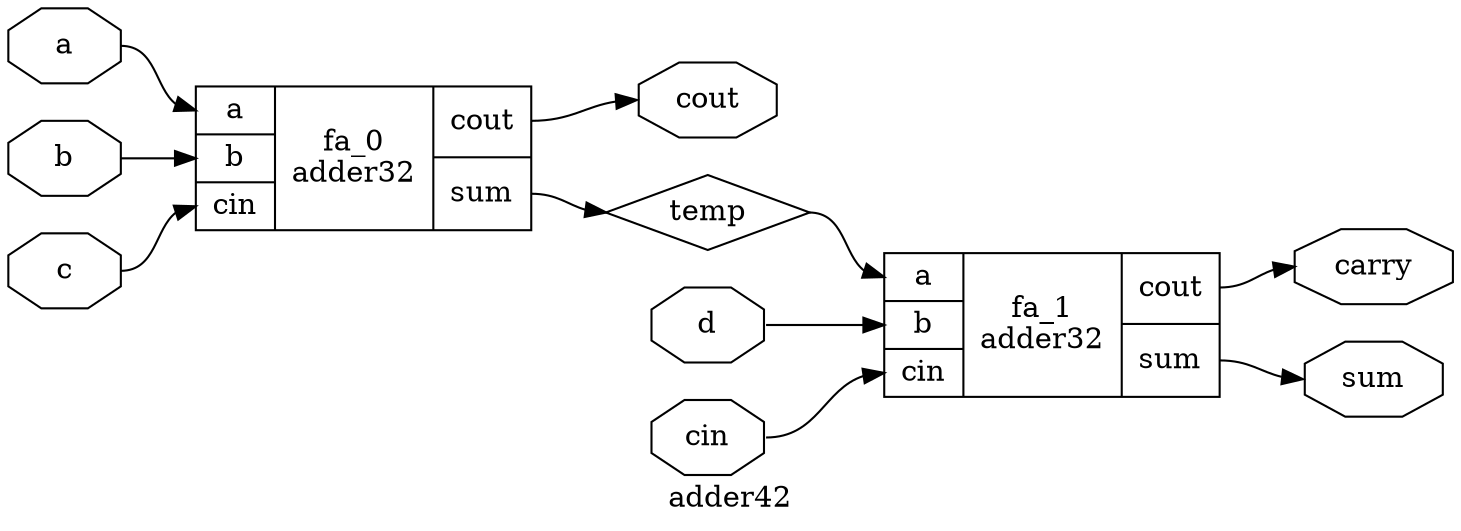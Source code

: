 digraph "adder42" {
label="adder42";
rankdir="LR";
remincross=true;
n2 [ shape=octagon, label="a", color="black", fontcolor="black" ];
n3 [ shape=octagon, label="b", color="black", fontcolor="black" ];
n4 [ shape=octagon, label="c", color="black", fontcolor="black" ];
n5 [ shape=octagon, label="carry", color="black", fontcolor="black" ];
n6 [ shape=octagon, label="cin", color="black", fontcolor="black" ];
n7 [ shape=octagon, label="cout", color="black", fontcolor="black" ];
n8 [ shape=octagon, label="d", color="black", fontcolor="black" ];
n9 [ shape=octagon, label="sum", color="black", fontcolor="black" ];
n10 [ shape=diamond, label="temp", color="black", fontcolor="black" ];
c11 [ shape=record, label="{{<p2> a|<p3> b|<p6> cin}|fa_0\nadder32|{<p7> cout|<p9> sum}}" ];
c12 [ shape=record, label="{{<p2> a|<p3> b|<p6> cin}|fa_1\nadder32|{<p7> cout|<p9> sum}}" ];
c11:p9:e -> n10:w [color="black", label=""];
n10:e -> c12:p2:w [color="black", label=""];
n2:e -> c11:p2:w [color="black", label=""];
n3:e -> c11:p3:w [color="black", label=""];
n4:e -> c11:p6:w [color="black", label=""];
c12:p7:e -> n5:w [color="black", label=""];
n6:e -> c12:p6:w [color="black", label=""];
c11:p7:e -> n7:w [color="black", label=""];
n8:e -> c12:p3:w [color="black", label=""];
c12:p9:e -> n9:w [color="black", label=""];
}
